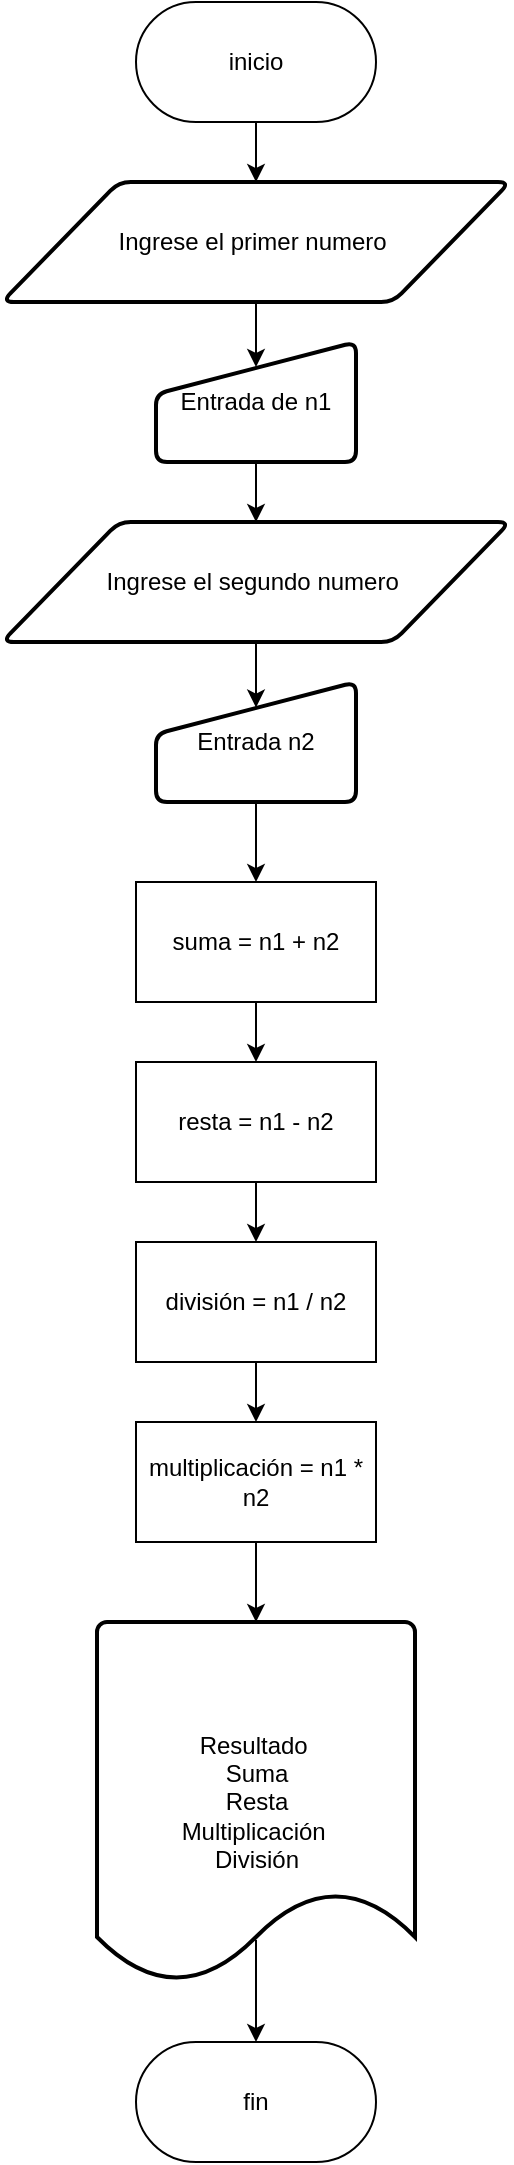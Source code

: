 <mxfile version="20.6.0" type="github">
  <diagram id="U2YfjiT5iA36gMZyMDqI" name="Página-1">
    <mxGraphModel dx="738" dy="437" grid="1" gridSize="10" guides="1" tooltips="1" connect="1" arrows="1" fold="1" page="1" pageScale="1" pageWidth="827" pageHeight="1169" math="0" shadow="0">
      <root>
        <mxCell id="0" />
        <mxCell id="1" parent="0" />
        <mxCell id="vp_RojYa75o5wm2Vqfbl-17" value="" style="edgeStyle=none;rounded=0;orthogonalLoop=1;jettySize=auto;html=1;" edge="1" parent="1" source="vp_RojYa75o5wm2Vqfbl-1" target="vp_RojYa75o5wm2Vqfbl-7">
          <mxGeometry relative="1" as="geometry" />
        </mxCell>
        <mxCell id="vp_RojYa75o5wm2Vqfbl-1" value="&lt;font style=&quot;vertical-align: inherit;&quot;&gt;&lt;font style=&quot;vertical-align: inherit;&quot;&gt;inicio&lt;/font&gt;&lt;/font&gt;" style="rounded=1;whiteSpace=wrap;html=1;arcSize=50;" vertex="1" parent="1">
          <mxGeometry x="354" y="40" width="120" height="60" as="geometry" />
        </mxCell>
        <mxCell id="vp_RojYa75o5wm2Vqfbl-24" value="" style="edgeStyle=none;rounded=0;orthogonalLoop=1;jettySize=auto;html=1;" edge="1" parent="1" source="vp_RojYa75o5wm2Vqfbl-3" target="vp_RojYa75o5wm2Vqfbl-8">
          <mxGeometry relative="1" as="geometry" />
        </mxCell>
        <mxCell id="vp_RojYa75o5wm2Vqfbl-3" value="Entrada de n1" style="html=1;strokeWidth=2;shape=manualInput;whiteSpace=wrap;rounded=1;size=26;arcSize=11;" vertex="1" parent="1">
          <mxGeometry x="364" y="210" width="100" height="60" as="geometry" />
        </mxCell>
        <mxCell id="vp_RojYa75o5wm2Vqfbl-4" value="&lt;font style=&quot;vertical-align: inherit;&quot;&gt;&lt;font style=&quot;vertical-align: inherit;&quot;&gt;fin&lt;/font&gt;&lt;/font&gt;" style="rounded=1;whiteSpace=wrap;html=1;arcSize=50;" vertex="1" parent="1">
          <mxGeometry x="354" y="1060" width="120" height="60" as="geometry" />
        </mxCell>
        <mxCell id="vp_RojYa75o5wm2Vqfbl-28" value="" style="edgeStyle=none;rounded=0;orthogonalLoop=1;jettySize=auto;html=1;" edge="1" parent="1" source="vp_RojYa75o5wm2Vqfbl-6" target="vp_RojYa75o5wm2Vqfbl-9">
          <mxGeometry relative="1" as="geometry" />
        </mxCell>
        <mxCell id="vp_RojYa75o5wm2Vqfbl-6" value="Entrada n2" style="html=1;strokeWidth=2;shape=manualInput;whiteSpace=wrap;rounded=1;size=26;arcSize=11;" vertex="1" parent="1">
          <mxGeometry x="364" y="380" width="100" height="60" as="geometry" />
        </mxCell>
        <mxCell id="vp_RojYa75o5wm2Vqfbl-23" style="edgeStyle=none;rounded=0;orthogonalLoop=1;jettySize=auto;html=1;entryX=0.5;entryY=0.208;entryDx=0;entryDy=0;entryPerimeter=0;" edge="1" parent="1" source="vp_RojYa75o5wm2Vqfbl-7" target="vp_RojYa75o5wm2Vqfbl-3">
          <mxGeometry relative="1" as="geometry" />
        </mxCell>
        <mxCell id="vp_RojYa75o5wm2Vqfbl-7" value="Ingrese el primer numero&amp;nbsp;" style="shape=parallelogram;html=1;strokeWidth=2;perimeter=parallelogramPerimeter;whiteSpace=wrap;rounded=1;arcSize=12;size=0.23;" vertex="1" parent="1">
          <mxGeometry x="287" y="130" width="254" height="60" as="geometry" />
        </mxCell>
        <mxCell id="vp_RojYa75o5wm2Vqfbl-27" value="" style="edgeStyle=none;rounded=0;orthogonalLoop=1;jettySize=auto;html=1;entryX=0.5;entryY=0.213;entryDx=0;entryDy=0;entryPerimeter=0;" edge="1" parent="1" source="vp_RojYa75o5wm2Vqfbl-8" target="vp_RojYa75o5wm2Vqfbl-6">
          <mxGeometry relative="1" as="geometry" />
        </mxCell>
        <mxCell id="vp_RojYa75o5wm2Vqfbl-8" value="Ingrese el segundo numero&amp;nbsp;" style="shape=parallelogram;html=1;strokeWidth=2;perimeter=parallelogramPerimeter;whiteSpace=wrap;rounded=1;arcSize=12;size=0.23;" vertex="1" parent="1">
          <mxGeometry x="287" y="300" width="254" height="60" as="geometry" />
        </mxCell>
        <mxCell id="vp_RojYa75o5wm2Vqfbl-29" value="" style="edgeStyle=none;rounded=0;orthogonalLoop=1;jettySize=auto;html=1;" edge="1" parent="1" source="vp_RojYa75o5wm2Vqfbl-9" target="vp_RojYa75o5wm2Vqfbl-11">
          <mxGeometry relative="1" as="geometry" />
        </mxCell>
        <mxCell id="vp_RojYa75o5wm2Vqfbl-9" value="suma = n1 + n2" style="rounded=0;whiteSpace=wrap;html=1;" vertex="1" parent="1">
          <mxGeometry x="354" y="480" width="120" height="60" as="geometry" />
        </mxCell>
        <mxCell id="vp_RojYa75o5wm2Vqfbl-30" value="" style="edgeStyle=none;rounded=0;orthogonalLoop=1;jettySize=auto;html=1;" edge="1" parent="1" source="vp_RojYa75o5wm2Vqfbl-11" target="vp_RojYa75o5wm2Vqfbl-12">
          <mxGeometry relative="1" as="geometry" />
        </mxCell>
        <mxCell id="vp_RojYa75o5wm2Vqfbl-11" value="resta = n1 - n2" style="rounded=0;whiteSpace=wrap;html=1;" vertex="1" parent="1">
          <mxGeometry x="354" y="570" width="120" height="60" as="geometry" />
        </mxCell>
        <mxCell id="vp_RojYa75o5wm2Vqfbl-31" value="" style="edgeStyle=none;rounded=0;orthogonalLoop=1;jettySize=auto;html=1;" edge="1" parent="1" source="vp_RojYa75o5wm2Vqfbl-12" target="vp_RojYa75o5wm2Vqfbl-13">
          <mxGeometry relative="1" as="geometry" />
        </mxCell>
        <mxCell id="vp_RojYa75o5wm2Vqfbl-12" value="división = n1 / n2" style="rounded=0;whiteSpace=wrap;html=1;" vertex="1" parent="1">
          <mxGeometry x="354" y="660" width="120" height="60" as="geometry" />
        </mxCell>
        <mxCell id="vp_RojYa75o5wm2Vqfbl-19" value="" style="edgeStyle=none;rounded=0;orthogonalLoop=1;jettySize=auto;html=1;" edge="1" parent="1" source="vp_RojYa75o5wm2Vqfbl-13" target="vp_RojYa75o5wm2Vqfbl-14">
          <mxGeometry relative="1" as="geometry" />
        </mxCell>
        <mxCell id="vp_RojYa75o5wm2Vqfbl-13" value="multiplicación = n1 * n2" style="rounded=0;whiteSpace=wrap;html=1;" vertex="1" parent="1">
          <mxGeometry x="354" y="750" width="120" height="60" as="geometry" />
        </mxCell>
        <mxCell id="vp_RojYa75o5wm2Vqfbl-18" value="" style="edgeStyle=none;rounded=0;orthogonalLoop=1;jettySize=auto;html=1;exitX=0.5;exitY=0.883;exitDx=0;exitDy=0;exitPerimeter=0;" edge="1" parent="1" source="vp_RojYa75o5wm2Vqfbl-14" target="vp_RojYa75o5wm2Vqfbl-4">
          <mxGeometry relative="1" as="geometry" />
        </mxCell>
        <mxCell id="vp_RojYa75o5wm2Vqfbl-14" value="Resultado&amp;nbsp;&lt;br&gt;Suma&lt;br&gt;Resta&lt;br&gt;Multiplicación&amp;nbsp;&lt;br&gt;División" style="strokeWidth=2;html=1;shape=mxgraph.flowchart.document2;whiteSpace=wrap;size=0.25;" vertex="1" parent="1">
          <mxGeometry x="334.5" y="850" width="159" height="180" as="geometry" />
        </mxCell>
      </root>
    </mxGraphModel>
  </diagram>
</mxfile>
